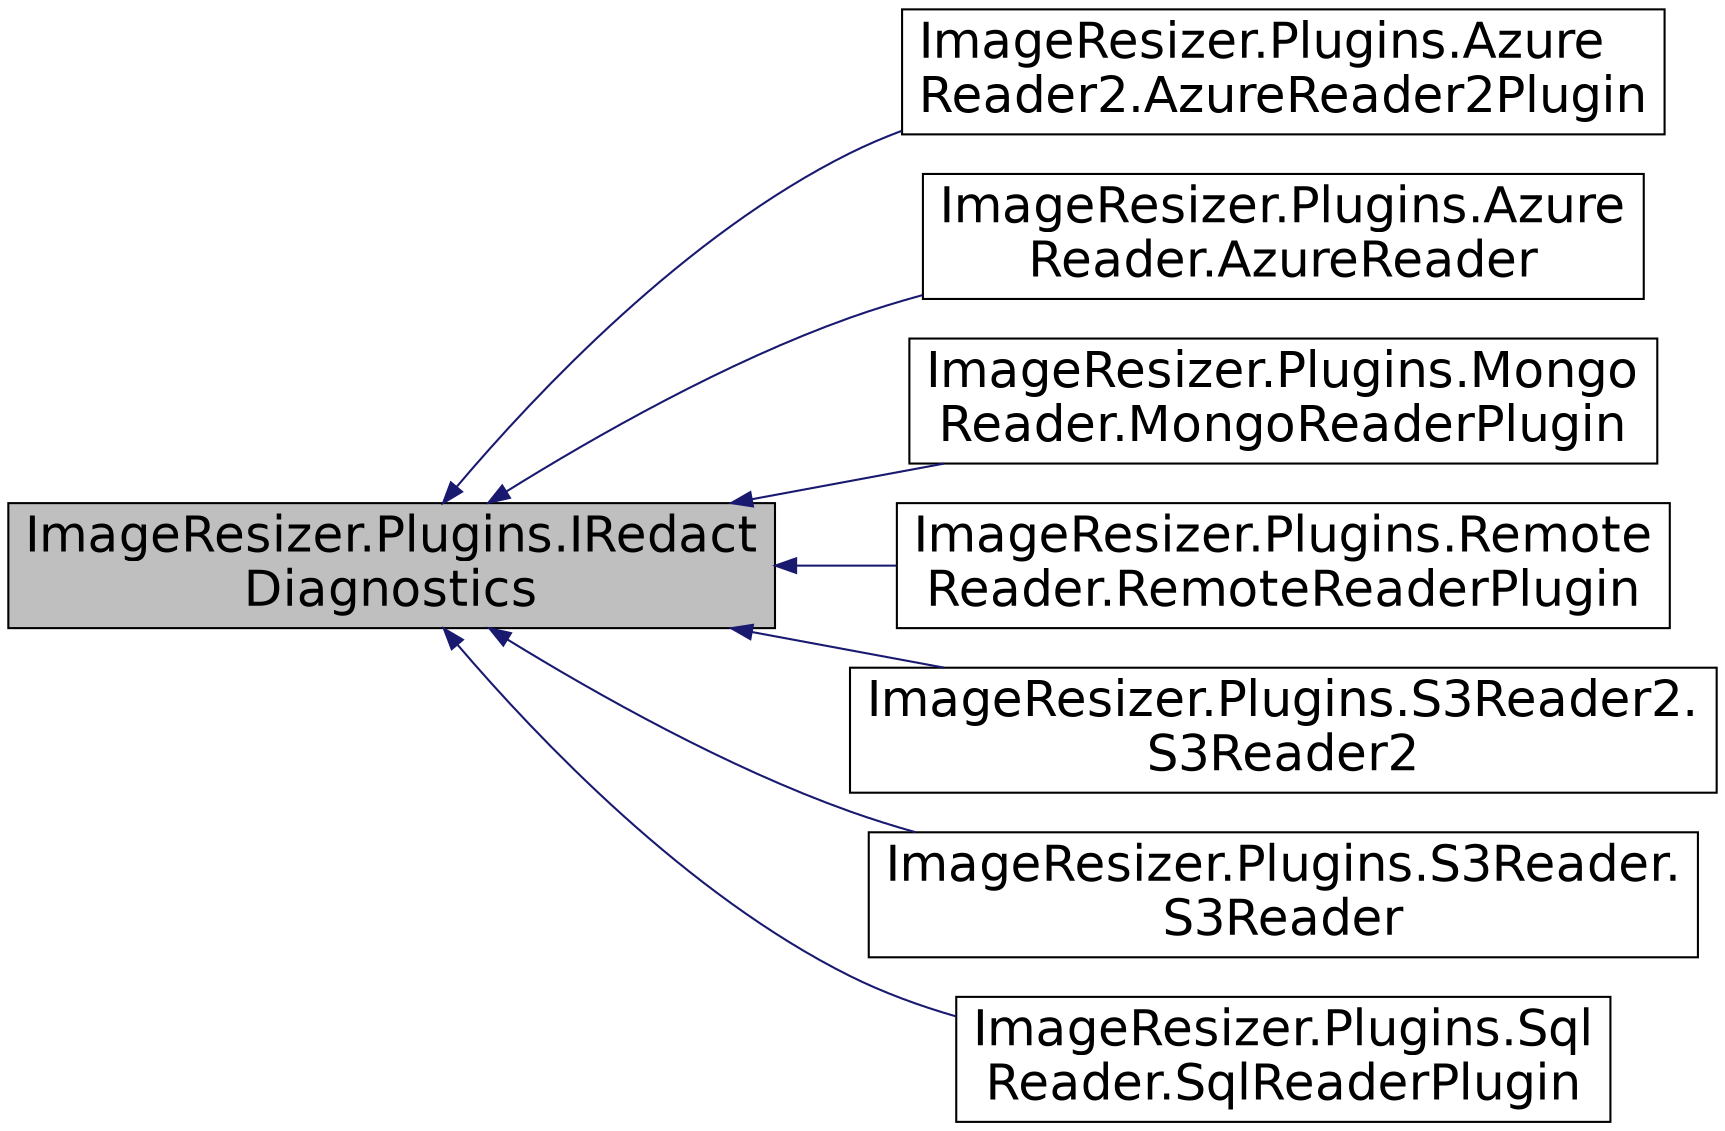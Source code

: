 digraph "ImageResizer.Plugins.IRedactDiagnostics"
{
  edge [fontname="Helvetica",fontsize="24",labelfontname="Helvetica",labelfontsize="24"];
  node [fontname="Helvetica",fontsize="24",shape=record];
  rankdir="LR";
  Node1 [label="ImageResizer.Plugins.IRedact\lDiagnostics",height=0.2,width=0.4,color="black", fillcolor="grey75", style="filled" fontcolor="black"];
  Node1 -> Node2 [dir="back",color="midnightblue",fontsize="24",style="solid",fontname="Helvetica"];
  Node2 [label="ImageResizer.Plugins.Azure\lReader2.AzureReader2Plugin",height=0.2,width=0.4,color="black", fillcolor="white", style="filled",URL="$class_image_resizer_1_1_plugins_1_1_azure_reader2_1_1_azure_reader2_plugin.html"];
  Node1 -> Node3 [dir="back",color="midnightblue",fontsize="24",style="solid",fontname="Helvetica"];
  Node3 [label="ImageResizer.Plugins.Azure\lReader.AzureReader",height=0.2,width=0.4,color="black", fillcolor="white", style="filled",URL="$class_image_resizer_1_1_plugins_1_1_azure_reader_1_1_azure_reader.html"];
  Node1 -> Node4 [dir="back",color="midnightblue",fontsize="24",style="solid",fontname="Helvetica"];
  Node4 [label="ImageResizer.Plugins.Mongo\lReader.MongoReaderPlugin",height=0.2,width=0.4,color="black", fillcolor="white", style="filled",URL="$class_image_resizer_1_1_plugins_1_1_mongo_reader_1_1_mongo_reader_plugin.html",tooltip="An ImageResizer Plugin that retrieves images from a MongoDB/GridFS store "];
  Node1 -> Node5 [dir="back",color="midnightblue",fontsize="24",style="solid",fontname="Helvetica"];
  Node5 [label="ImageResizer.Plugins.Remote\lReader.RemoteReaderPlugin",height=0.2,width=0.4,color="black", fillcolor="white", style="filled",URL="$class_image_resizer_1_1_plugins_1_1_remote_reader_1_1_remote_reader_plugin.html"];
  Node1 -> Node6 [dir="back",color="midnightblue",fontsize="24",style="solid",fontname="Helvetica"];
  Node6 [label="ImageResizer.Plugins.S3Reader2.\lS3Reader2",height=0.2,width=0.4,color="black", fillcolor="white", style="filled",URL="$class_image_resizer_1_1_plugins_1_1_s3_reader2_1_1_s3_reader2.html"];
  Node1 -> Node7 [dir="back",color="midnightblue",fontsize="24",style="solid",fontname="Helvetica"];
  Node7 [label="ImageResizer.Plugins.S3Reader.\lS3Reader",height=0.2,width=0.4,color="black", fillcolor="white", style="filled",URL="$class_image_resizer_1_1_plugins_1_1_s3_reader_1_1_s3_reader.html"];
  Node1 -> Node8 [dir="back",color="midnightblue",fontsize="24",style="solid",fontname="Helvetica"];
  Node8 [label="ImageResizer.Plugins.Sql\lReader.SqlReaderPlugin",height=0.2,width=0.4,color="black", fillcolor="white", style="filled",URL="$class_image_resizer_1_1_plugins_1_1_sql_reader_1_1_sql_reader_plugin.html",tooltip="Specialized VirtualPathProvider that allows accessing database images as if they are on disk..."];
}
